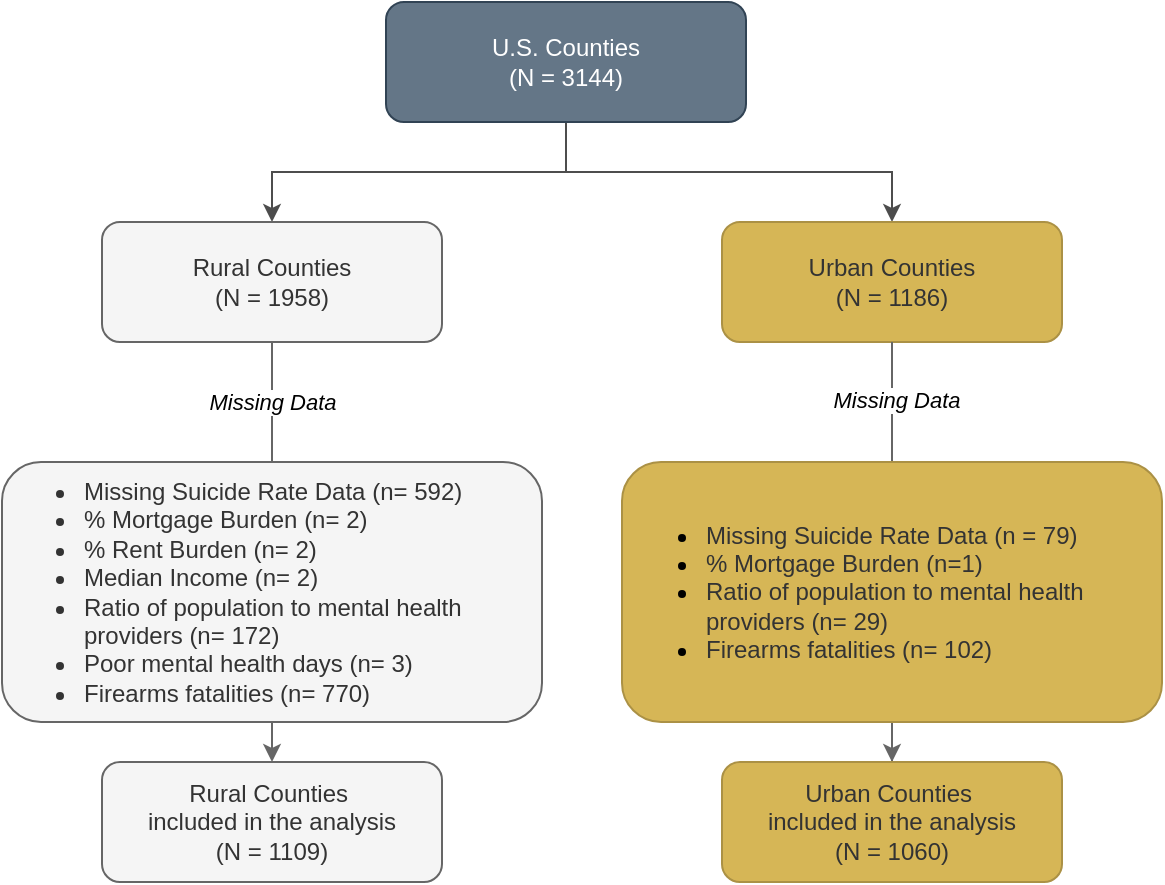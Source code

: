 <mxfile version="28.2.5">
  <diagram name="Page-1" id="U41e0W1YyA7ZPDxGugCi">
    <mxGraphModel dx="1378" dy="604" grid="1" gridSize="10" guides="1" tooltips="1" connect="1" arrows="1" fold="1" page="1" pageScale="1" pageWidth="850" pageHeight="1100" math="0" shadow="0">
      <root>
        <mxCell id="0" />
        <mxCell id="1" parent="0" />
        <mxCell id="IhXdo137L5uFExmbqj5h-1" style="edgeStyle=orthogonalEdgeStyle;rounded=0;orthogonalLoop=1;jettySize=auto;html=1;exitX=0.5;exitY=1;exitDx=0;exitDy=0;entryX=0.5;entryY=0;entryDx=0;entryDy=0;strokeColor=#4D4D4D;" parent="1" source="QXjHKHTt_Mf7uVLjIhGh-1" target="QXjHKHTt_Mf7uVLjIhGh-2" edge="1">
          <mxGeometry relative="1" as="geometry" />
        </mxCell>
        <mxCell id="IhXdo137L5uFExmbqj5h-3" style="edgeStyle=orthogonalEdgeStyle;rounded=0;orthogonalLoop=1;jettySize=auto;html=1;exitX=0.5;exitY=1;exitDx=0;exitDy=0;entryX=0.5;entryY=0;entryDx=0;entryDy=0;strokeColor=#4D4D4D;" parent="1" source="QXjHKHTt_Mf7uVLjIhGh-1" target="QXjHKHTt_Mf7uVLjIhGh-10" edge="1">
          <mxGeometry relative="1" as="geometry" />
        </mxCell>
        <mxCell id="QXjHKHTt_Mf7uVLjIhGh-1" value="U.S. Counties&lt;div&gt;(N = 3144)&lt;/div&gt;" style="rounded=1;whiteSpace=wrap;html=1;fillColor=#647687;strokeColor=#314354;fontColor=#ffffff;" parent="1" vertex="1">
          <mxGeometry x="112" y="210" width="180" height="60" as="geometry" />
        </mxCell>
        <mxCell id="IhXdo137L5uFExmbqj5h-4" style="edgeStyle=orthogonalEdgeStyle;rounded=0;orthogonalLoop=1;jettySize=auto;html=1;exitX=0.5;exitY=1;exitDx=0;exitDy=0;strokeColor=#666666;fillColor=#f5f5f5;entryX=0.5;entryY=0;entryDx=0;entryDy=0;endArrow=none;endFill=0;" parent="1" source="QXjHKHTt_Mf7uVLjIhGh-2" target="QXjHKHTt_Mf7uVLjIhGh-4" edge="1">
          <mxGeometry relative="1" as="geometry" />
        </mxCell>
        <mxCell id="hBmoiaXDiHtMovvOeoIs-2" value="&lt;i&gt;Missing Data&lt;/i&gt;" style="edgeLabel;html=1;align=center;verticalAlign=middle;resizable=0;points=[];" parent="IhXdo137L5uFExmbqj5h-4" vertex="1" connectable="0">
          <mxGeometry x="-0.637" y="3" relative="1" as="geometry">
            <mxPoint x="-3" y="19" as="offset" />
          </mxGeometry>
        </mxCell>
        <mxCell id="QXjHKHTt_Mf7uVLjIhGh-2" value="&lt;font style=&quot;color: rgb(51, 51, 51);&quot;&gt;Rural Counties&lt;/font&gt;&lt;div&gt;&lt;font style=&quot;color: rgb(51, 51, 51);&quot;&gt;(N = 1958)&lt;/font&gt;&lt;/div&gt;" style="rounded=1;whiteSpace=wrap;html=1;fillColor=#f5f5f5;strokeColor=#666666;fontColor=#333333;" parent="1" vertex="1">
          <mxGeometry x="-30" y="320" width="170" height="60" as="geometry" />
        </mxCell>
        <mxCell id="hBmoiaXDiHtMovvOeoIs-4" style="edgeStyle=orthogonalEdgeStyle;rounded=0;orthogonalLoop=1;jettySize=auto;html=1;exitX=0.5;exitY=1;exitDx=0;exitDy=0;entryX=0.5;entryY=0;entryDx=0;entryDy=0;strokeColor=#666666;" parent="1" source="QXjHKHTt_Mf7uVLjIhGh-4" target="QXjHKHTt_Mf7uVLjIhGh-8" edge="1">
          <mxGeometry relative="1" as="geometry" />
        </mxCell>
        <mxCell id="QXjHKHTt_Mf7uVLjIhGh-4" value="&lt;ul style=&quot;text-align: left;&quot;&gt;&lt;li style=&quot;&quot;&gt;&lt;font style=&quot;color: rgb(51, 51, 51);&quot;&gt;Missing Suicide Rate Data&amp;nbsp;&lt;span style=&quot;background-color: transparent;&quot;&gt;(n= 592)&lt;/span&gt;&lt;/font&gt;&lt;/li&gt;&lt;li style=&quot;&quot;&gt;&lt;font style=&quot;color: rgb(51, 51, 51);&quot;&gt;% Mortgage Burden (n= 2)&lt;/font&gt;&lt;/li&gt;&lt;li style=&quot;&quot;&gt;&lt;font style=&quot;color: rgb(51, 51, 51);&quot;&gt;% Rent Burden (n= 2)&lt;/font&gt;&lt;/li&gt;&lt;li&gt;&lt;font style=&quot;color: rgb(51, 51, 51);&quot;&gt;Median Income (n= 2)&lt;/font&gt;&lt;/li&gt;&lt;li style=&quot;&quot;&gt;&lt;font style=&quot;color: rgb(51, 51, 51);&quot;&gt;Ratio of population to mental health providers (n= 172)&lt;/font&gt;&lt;/li&gt;&lt;li style=&quot;&quot;&gt;&lt;font style=&quot;color: rgb(51, 51, 51);&quot;&gt;Poor mental health days (n= 3)&lt;/font&gt;&lt;/li&gt;&lt;li style=&quot;&quot;&gt;&lt;font style=&quot;color: rgb(51, 51, 51);&quot;&gt;Firearms fatalities (n= 770)&lt;/font&gt;&lt;/li&gt;&lt;/ul&gt;" style="rounded=1;whiteSpace=wrap;html=1;fillColor=#f5f5f5;strokeColor=#666666;fontColor=#333333;" parent="1" vertex="1">
          <mxGeometry x="-80" y="440" width="270" height="130" as="geometry" />
        </mxCell>
        <mxCell id="QXjHKHTt_Mf7uVLjIhGh-8" value="&lt;font style=&quot;color: rgb(51, 51, 51);&quot;&gt;Rural Counties&amp;nbsp;&lt;/font&gt;&lt;div&gt;&lt;font style=&quot;color: rgb(51, 51, 51);&quot;&gt;included in the analysis&lt;/font&gt;&lt;div&gt;&lt;font style=&quot;color: rgb(51, 51, 51);&quot;&gt;(N = 1109)&lt;/font&gt;&lt;/div&gt;&lt;/div&gt;" style="rounded=1;whiteSpace=wrap;html=1;fillColor=#f5f5f5;strokeColor=#666666;fontColor=#333333;" parent="1" vertex="1">
          <mxGeometry x="-30" y="590" width="170" height="60" as="geometry" />
        </mxCell>
        <mxCell id="IhXdo137L5uFExmbqj5h-5" style="edgeStyle=orthogonalEdgeStyle;rounded=0;orthogonalLoop=1;jettySize=auto;html=1;exitX=0.5;exitY=1;exitDx=0;exitDy=0;strokeColor=#666666;fillColor=#fff2cc;" parent="1" source="QXjHKHTt_Mf7uVLjIhGh-14" target="QXjHKHTt_Mf7uVLjIhGh-11" edge="1">
          <mxGeometry relative="1" as="geometry" />
        </mxCell>
        <mxCell id="QXjHKHTt_Mf7uVLjIhGh-10" value="&lt;font style=&quot;color: rgb(51, 51, 51);&quot;&gt;Urban Counties&lt;/font&gt;&lt;div&gt;&lt;font style=&quot;color: rgb(51, 51, 51);&quot;&gt;(N = 1186)&lt;/font&gt;&lt;/div&gt;" style="rounded=1;whiteSpace=wrap;html=1;fillColor=#D6B656;strokeColor=#AB9145;" parent="1" vertex="1">
          <mxGeometry x="280" y="320" width="170" height="60" as="geometry" />
        </mxCell>
        <mxCell id="QXjHKHTt_Mf7uVLjIhGh-11" value="&lt;font style=&quot;color: rgb(51, 51, 51);&quot;&gt;Urban Counties&amp;nbsp;&lt;/font&gt;&lt;div&gt;&lt;font style=&quot;color: rgb(51, 51, 51);&quot;&gt;included in the analysis&lt;/font&gt;&lt;div&gt;&lt;font style=&quot;color: rgb(51, 51, 51);&quot;&gt;(N = 1060)&lt;/font&gt;&lt;/div&gt;&lt;/div&gt;" style="rounded=1;whiteSpace=wrap;html=1;fillColor=#D6B656;strokeColor=#AB9145;align=center;verticalAlign=middle;fontFamily=Helvetica;fontSize=12;fontColor=default;" parent="1" vertex="1">
          <mxGeometry x="280" y="590" width="170" height="60" as="geometry" />
        </mxCell>
        <mxCell id="hBmoiaXDiHtMovvOeoIs-3" value="" style="edgeStyle=orthogonalEdgeStyle;rounded=0;orthogonalLoop=1;jettySize=auto;html=1;exitX=0.5;exitY=1;exitDx=0;exitDy=0;strokeColor=#666666;fillColor=#fff2cc;endArrow=none;endFill=0;" parent="1" source="QXjHKHTt_Mf7uVLjIhGh-10" target="QXjHKHTt_Mf7uVLjIhGh-14" edge="1">
          <mxGeometry relative="1" as="geometry">
            <mxPoint x="345" y="380" as="sourcePoint" />
            <mxPoint x="345" y="620" as="targetPoint" />
          </mxGeometry>
        </mxCell>
        <mxCell id="hBmoiaXDiHtMovvOeoIs-5" value="&lt;i&gt;Missing Data&lt;/i&gt;" style="edgeLabel;html=1;align=center;verticalAlign=middle;resizable=0;points=[];" parent="hBmoiaXDiHtMovvOeoIs-3" vertex="1" connectable="0">
          <mxGeometry x="-0.05" y="2" relative="1" as="geometry">
            <mxPoint as="offset" />
          </mxGeometry>
        </mxCell>
        <mxCell id="QXjHKHTt_Mf7uVLjIhGh-14" value="&lt;ul&gt;&lt;li&gt;&lt;font style=&quot;color: rgb(51, 51, 51);&quot;&gt;Missing Suicide Rate Data&amp;nbsp;&lt;span style=&quot;background-color: transparent;&quot;&gt;(n = 79)&lt;/span&gt;&lt;/font&gt;&lt;/li&gt;&lt;li&gt;&lt;font style=&quot;color: rgb(51, 51, 51);&quot;&gt;% Mortgage Burden (n=1)&lt;/font&gt;&lt;/li&gt;&lt;li&gt;&lt;font style=&quot;color: rgb(51, 51, 51);&quot;&gt;Ratio of population to mental health providers (n= 29)&lt;/font&gt;&lt;/li&gt;&lt;li&gt;&lt;font style=&quot;color: rgb(51, 51, 51);&quot;&gt;Firearms fatalities (n= 102)&lt;/font&gt;&lt;/li&gt;&lt;/ul&gt;" style="rounded=1;whiteSpace=wrap;html=1;fillColor=#D6B656;strokeColor=#AB9145;align=left;verticalAlign=middle;fontFamily=Helvetica;fontSize=12;fontColor=default;" parent="1" vertex="1">
          <mxGeometry x="230" y="440" width="270" height="130" as="geometry" />
        </mxCell>
      </root>
    </mxGraphModel>
  </diagram>
</mxfile>
